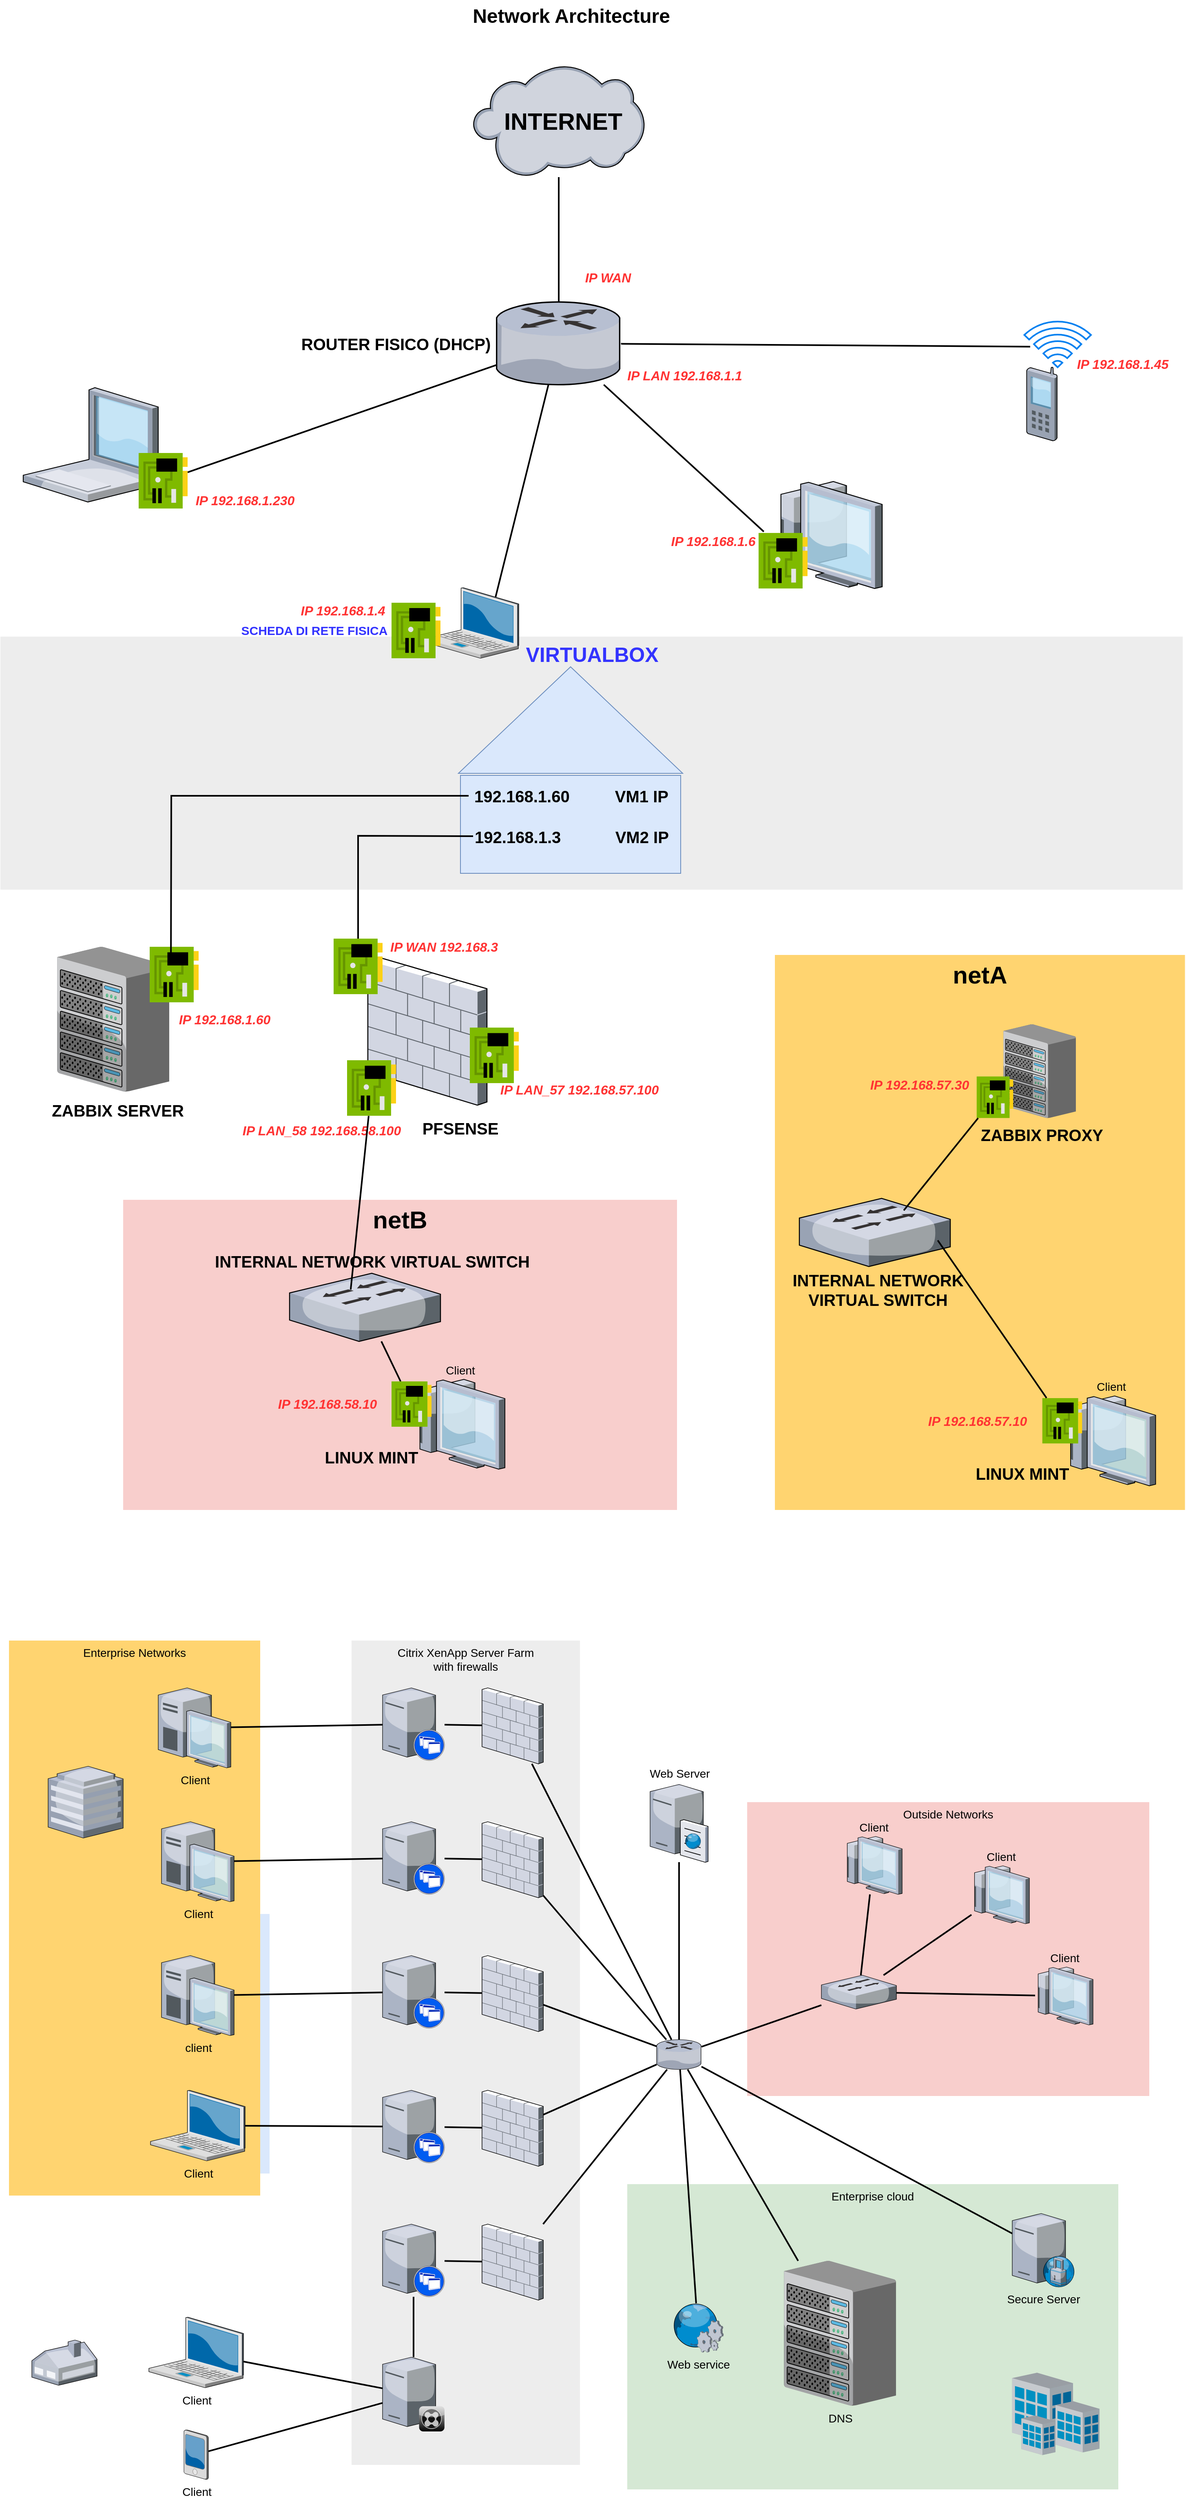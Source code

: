<mxfile version="13.6.2" type="github">
  <diagram name="Page-1" id="e3a06f82-3646-2815-327d-82caf3d4e204">
    <mxGraphModel dx="1702" dy="827" grid="1" gridSize="10" guides="1" tooltips="1" connect="1" arrows="1" fold="1" page="1" pageScale="1.5" pageWidth="1169" pageHeight="826" background="none" math="0" shadow="0">
      <root>
        <mxCell id="0" style=";html=1;" />
        <mxCell id="1" style=";html=1;" parent="0" />
        <mxCell id="6a7d8f32e03d9370-61" value="Outside Networks" style="whiteSpace=wrap;html=1;fillColor=#f8cecc;fontSize=14;strokeColor=none;verticalAlign=top;" parent="1" vertex="1">
          <mxGeometry x="1146" y="2238" width="493" height="360" as="geometry" />
        </mxCell>
        <mxCell id="6a7d8f32e03d9370-60" value="Enterprise cloud" style="whiteSpace=wrap;html=1;fillColor=#d5e8d4;fontSize=14;strokeColor=none;verticalAlign=top;" parent="1" vertex="1">
          <mxGeometry x="999" y="2706" width="602" height="374" as="geometry" />
        </mxCell>
        <mxCell id="6a7d8f32e03d9370-59" value="Citrix XenApp Server Farm&lt;div&gt;with firewalls&lt;/div&gt;" style="whiteSpace=wrap;html=1;fillColor=#EDEDED;fontSize=14;strokeColor=none;verticalAlign=top;labelBackgroundColor=none;" parent="1" vertex="1">
          <mxGeometry x="661" y="2040" width="280" height="1010" as="geometry" />
        </mxCell>
        <mxCell id="6a7d8f32e03d9370-58" value="Residential Private Networks" style="whiteSpace=wrap;html=1;fillColor=#dae8fc;fontSize=14;strokeColor=none;verticalAlign=top;" parent="1" vertex="1">
          <mxGeometry x="250.5" y="2375" width="310" height="318" as="geometry" />
        </mxCell>
        <mxCell id="6a7d8f32e03d9370-57" value="Enterprise Networks" style="whiteSpace=wrap;html=1;fillColor=#FFD470;gradientColor=none;fontSize=14;strokeColor=none;verticalAlign=top;" parent="1" vertex="1">
          <mxGeometry x="241" y="2040" width="308" height="680" as="geometry" />
        </mxCell>
        <mxCell id="6a7d8f32e03d9370-36" style="edgeStyle=none;rounded=0;html=1;startSize=10;endSize=10;jettySize=auto;orthogonalLoop=1;fontSize=14;endArrow=none;endFill=0;strokeWidth=2;" parent="1" source="6a7d8f32e03d9370-1" target="6a7d8f32e03d9370-14" edge="1">
          <mxGeometry relative="1" as="geometry" />
        </mxCell>
        <mxCell id="6a7d8f32e03d9370-1" value="Client" style="verticalLabelPosition=bottom;aspect=fixed;html=1;verticalAlign=top;strokeColor=none;shape=mxgraph.citrix.laptop_2;fillColor=#66B2FF;gradientColor=#0066CC;fontSize=14;" parent="1" vertex="1">
          <mxGeometry x="412.5" y="2869" width="116" height="86.5" as="geometry" />
        </mxCell>
        <mxCell id="6a7d8f32e03d9370-35" style="edgeStyle=none;rounded=0;html=1;startSize=10;endSize=10;jettySize=auto;orthogonalLoop=1;fontSize=14;endArrow=none;endFill=0;strokeWidth=2;" parent="1" source="6a7d8f32e03d9370-2" target="6a7d8f32e03d9370-9" edge="1">
          <mxGeometry relative="1" as="geometry" />
        </mxCell>
        <mxCell id="6a7d8f32e03d9370-2" value="Client" style="verticalLabelPosition=bottom;aspect=fixed;html=1;verticalAlign=top;strokeColor=none;shape=mxgraph.citrix.laptop_2;fillColor=#66B2FF;gradientColor=#0066CC;fontSize=14;" parent="1" vertex="1">
          <mxGeometry x="414.5" y="2591" width="116" height="86.5" as="geometry" />
        </mxCell>
        <mxCell id="6a7d8f32e03d9370-34" style="edgeStyle=none;rounded=0;html=1;startSize=10;endSize=10;jettySize=auto;orthogonalLoop=1;fontSize=14;endArrow=none;endFill=0;strokeWidth=2;" parent="1" source="6a7d8f32e03d9370-3" target="6a7d8f32e03d9370-10" edge="1">
          <mxGeometry relative="1" as="geometry" />
        </mxCell>
        <mxCell id="6a7d8f32e03d9370-3" value="client" style="verticalLabelPosition=bottom;aspect=fixed;html=1;verticalAlign=top;strokeColor=none;shape=mxgraph.citrix.desktop;fillColor=#66B2FF;gradientColor=#0066CC;fontSize=14;" parent="1" vertex="1">
          <mxGeometry x="428.0" y="2426" width="89" height="98" as="geometry" />
        </mxCell>
        <mxCell id="6a7d8f32e03d9370-33" style="edgeStyle=none;rounded=0;html=1;startSize=10;endSize=10;jettySize=auto;orthogonalLoop=1;fontSize=14;endArrow=none;endFill=0;strokeWidth=2;" parent="1" source="6a7d8f32e03d9370-4" target="6a7d8f32e03d9370-11" edge="1">
          <mxGeometry relative="1" as="geometry" />
        </mxCell>
        <mxCell id="6a7d8f32e03d9370-4" value="Client" style="verticalLabelPosition=bottom;aspect=fixed;html=1;verticalAlign=top;strokeColor=none;shape=mxgraph.citrix.desktop;fillColor=#66B2FF;gradientColor=#0066CC;fontSize=14;" parent="1" vertex="1">
          <mxGeometry x="428.0" y="2262" width="89" height="98" as="geometry" />
        </mxCell>
        <mxCell id="6a7d8f32e03d9370-32" style="edgeStyle=none;rounded=0;html=1;startSize=10;endSize=10;jettySize=auto;orthogonalLoop=1;fontSize=14;endArrow=none;endFill=0;strokeWidth=2;" parent="1" source="6a7d8f32e03d9370-5" target="6a7d8f32e03d9370-12" edge="1">
          <mxGeometry relative="1" as="geometry" />
        </mxCell>
        <mxCell id="6a7d8f32e03d9370-5" value="Client" style="verticalLabelPosition=bottom;aspect=fixed;html=1;verticalAlign=top;strokeColor=none;shape=mxgraph.citrix.desktop;fillColor=#66B2FF;gradientColor=#0066CC;fontSize=14;" parent="1" vertex="1">
          <mxGeometry x="424.0" y="2098" width="89" height="98" as="geometry" />
        </mxCell>
        <mxCell id="6a7d8f32e03d9370-37" style="edgeStyle=none;rounded=0;html=1;startSize=10;endSize=10;jettySize=auto;orthogonalLoop=1;fontSize=14;endArrow=none;endFill=0;strokeWidth=2;" parent="1" source="6a7d8f32e03d9370-6" target="6a7d8f32e03d9370-14" edge="1">
          <mxGeometry relative="1" as="geometry" />
        </mxCell>
        <mxCell id="6a7d8f32e03d9370-6" value="Client" style="verticalLabelPosition=bottom;aspect=fixed;html=1;verticalAlign=top;strokeColor=none;shape=mxgraph.citrix.pda;fillColor=#66B2FF;gradientColor=#0066CC;fontSize=14;" parent="1" vertex="1">
          <mxGeometry x="455.5" y="3007" width="30" height="61" as="geometry" />
        </mxCell>
        <mxCell id="6a7d8f32e03d9370-39" style="edgeStyle=none;rounded=0;html=1;startSize=10;endSize=10;jettySize=auto;orthogonalLoop=1;fontSize=14;endArrow=none;endFill=0;strokeWidth=2;" parent="1" source="6a7d8f32e03d9370-8" target="6a7d8f32e03d9370-21" edge="1">
          <mxGeometry relative="1" as="geometry">
            <mxPoint x="799" y="2788" as="targetPoint" />
          </mxGeometry>
        </mxCell>
        <mxCell id="6a7d8f32e03d9370-8" value="" style="verticalLabelPosition=bottom;aspect=fixed;html=1;verticalAlign=top;strokeColor=none;shape=mxgraph.citrix.xenapp_server;fillColor=#66B2FF;gradientColor=#0066CC;fontSize=14;" parent="1" vertex="1">
          <mxGeometry x="699.0" y="2755" width="76" height="89" as="geometry" />
        </mxCell>
        <mxCell id="6a7d8f32e03d9370-40" style="edgeStyle=none;rounded=0;html=1;startSize=10;endSize=10;jettySize=auto;orthogonalLoop=1;fontSize=14;endArrow=none;endFill=0;strokeWidth=2;" parent="1" source="6a7d8f32e03d9370-9" target="6a7d8f32e03d9370-20" edge="1">
          <mxGeometry relative="1" as="geometry" />
        </mxCell>
        <mxCell id="6a7d8f32e03d9370-9" value="" style="verticalLabelPosition=bottom;aspect=fixed;html=1;verticalAlign=top;strokeColor=none;shape=mxgraph.citrix.xenapp_server;fillColor=#66B2FF;gradientColor=#0066CC;fontSize=14;" parent="1" vertex="1">
          <mxGeometry x="699.0" y="2591" width="76" height="89" as="geometry" />
        </mxCell>
        <mxCell id="6a7d8f32e03d9370-41" style="edgeStyle=none;rounded=0;html=1;startSize=10;endSize=10;jettySize=auto;orthogonalLoop=1;fontSize=14;endArrow=none;endFill=0;strokeWidth=2;" parent="1" source="6a7d8f32e03d9370-10" target="6a7d8f32e03d9370-19" edge="1">
          <mxGeometry relative="1" as="geometry" />
        </mxCell>
        <mxCell id="6a7d8f32e03d9370-10" value="" style="verticalLabelPosition=bottom;aspect=fixed;html=1;verticalAlign=top;strokeColor=none;shape=mxgraph.citrix.xenapp_server;fillColor=#66B2FF;gradientColor=#0066CC;fontSize=14;" parent="1" vertex="1">
          <mxGeometry x="699.0" y="2426" width="76" height="89" as="geometry" />
        </mxCell>
        <mxCell id="6a7d8f32e03d9370-42" style="edgeStyle=none;rounded=0;html=1;startSize=10;endSize=10;jettySize=auto;orthogonalLoop=1;fontSize=14;endArrow=none;endFill=0;strokeWidth=2;" parent="1" source="6a7d8f32e03d9370-11" target="6a7d8f32e03d9370-18" edge="1">
          <mxGeometry relative="1" as="geometry" />
        </mxCell>
        <mxCell id="6a7d8f32e03d9370-11" value="" style="verticalLabelPosition=bottom;aspect=fixed;html=1;verticalAlign=top;strokeColor=none;shape=mxgraph.citrix.xenapp_server;fillColor=#66B2FF;gradientColor=#0066CC;fontSize=14;" parent="1" vertex="1">
          <mxGeometry x="699.0" y="2262" width="76" height="89" as="geometry" />
        </mxCell>
        <mxCell id="6a7d8f32e03d9370-43" style="edgeStyle=none;rounded=0;html=1;startSize=10;endSize=10;jettySize=auto;orthogonalLoop=1;fontSize=14;endArrow=none;endFill=0;strokeWidth=2;" parent="1" source="6a7d8f32e03d9370-12" target="6a7d8f32e03d9370-17" edge="1">
          <mxGeometry relative="1" as="geometry" />
        </mxCell>
        <mxCell id="6a7d8f32e03d9370-12" value="" style="verticalLabelPosition=bottom;aspect=fixed;html=1;verticalAlign=top;strokeColor=none;shape=mxgraph.citrix.xenapp_server;fillColor=#66B2FF;gradientColor=#0066CC;fontSize=14;" parent="1" vertex="1">
          <mxGeometry x="699.0" y="2098" width="76" height="89" as="geometry" />
        </mxCell>
        <mxCell id="6a7d8f32e03d9370-50" style="edgeStyle=none;rounded=0;html=1;startSize=10;endSize=10;jettySize=auto;orthogonalLoop=1;fontSize=14;endArrow=none;endFill=0;strokeWidth=2;" parent="1" source="6a7d8f32e03d9370-13" target="6a7d8f32e03d9370-16" edge="1">
          <mxGeometry relative="1" as="geometry" />
        </mxCell>
        <mxCell id="6a7d8f32e03d9370-51" style="edgeStyle=none;rounded=0;html=1;startSize=10;endSize=10;jettySize=auto;orthogonalLoop=1;fontSize=14;endArrow=none;endFill=0;strokeWidth=2;" parent="1" source="6a7d8f32e03d9370-13" target="6a7d8f32e03d9370-15" edge="1">
          <mxGeometry relative="1" as="geometry" />
        </mxCell>
        <mxCell id="6a7d8f32e03d9370-52" style="edgeStyle=none;rounded=0;html=1;startSize=10;endSize=10;jettySize=auto;orthogonalLoop=1;fontSize=14;endArrow=none;endFill=0;strokeWidth=2;" parent="1" source="6a7d8f32e03d9370-13" target="6a7d8f32e03d9370-26" edge="1">
          <mxGeometry relative="1" as="geometry" />
        </mxCell>
        <mxCell id="6a7d8f32e03d9370-56" style="edgeStyle=none;rounded=0;html=1;startSize=10;endSize=10;jettySize=auto;orthogonalLoop=1;fontSize=14;endArrow=none;endFill=0;strokeWidth=2;" parent="1" source="6a7d8f32e03d9370-13" target="6a7d8f32e03d9370-25" edge="1">
          <mxGeometry relative="1" as="geometry" />
        </mxCell>
        <mxCell id="6a7d8f32e03d9370-13" value="" style="verticalLabelPosition=bottom;aspect=fixed;html=1;verticalAlign=top;strokeColor=none;shape=mxgraph.citrix.router;fillColor=#66B2FF;gradientColor=#0066CC;fontSize=14;" parent="1" vertex="1">
          <mxGeometry x="1035" y="2529" width="55" height="36.5" as="geometry" />
        </mxCell>
        <mxCell id="6a7d8f32e03d9370-38" style="edgeStyle=none;rounded=0;html=1;startSize=10;endSize=10;jettySize=auto;orthogonalLoop=1;fontSize=14;endArrow=none;endFill=0;strokeWidth=2;" parent="1" source="6a7d8f32e03d9370-14" target="6a7d8f32e03d9370-8" edge="1">
          <mxGeometry relative="1" as="geometry" />
        </mxCell>
        <mxCell id="6a7d8f32e03d9370-14" value="" style="verticalLabelPosition=bottom;aspect=fixed;html=1;verticalAlign=top;strokeColor=none;shape=mxgraph.citrix.xenclient_synchronizer;fillColor=#CCCCCC;gradientColor=#000000;gradientDirection=south;fontSize=14;" parent="1" vertex="1">
          <mxGeometry x="699.0" y="2918" width="76" height="91" as="geometry" />
        </mxCell>
        <mxCell id="6a7d8f32e03d9370-15" value="Web Server" style="verticalLabelPosition=top;aspect=fixed;html=1;verticalAlign=bottom;strokeColor=none;shape=mxgraph.citrix.cache_server;fillColor=#66B2FF;gradientColor=#0066CC;fontSize=14;labelPosition=center;align=center;" parent="1" vertex="1">
          <mxGeometry x="1027" y="2214" width="71" height="97.5" as="geometry" />
        </mxCell>
        <mxCell id="6a7d8f32e03d9370-16" value="DNS" style="verticalLabelPosition=bottom;aspect=fixed;html=1;verticalAlign=top;strokeColor=none;shape=mxgraph.citrix.chassis;fillColor=#66B2FF;gradientColor=#0066CC;fontSize=14;" parent="1" vertex="1">
          <mxGeometry x="1191" y="2800" width="137.5" height="177.5" as="geometry" />
        </mxCell>
        <mxCell id="6a7d8f32e03d9370-44" style="edgeStyle=none;rounded=0;html=1;startSize=10;endSize=10;jettySize=auto;orthogonalLoop=1;fontSize=14;endArrow=none;endFill=0;strokeWidth=2;" parent="1" source="6a7d8f32e03d9370-17" target="6a7d8f32e03d9370-13" edge="1">
          <mxGeometry relative="1" as="geometry" />
        </mxCell>
        <mxCell id="6a7d8f32e03d9370-17" value="" style="verticalLabelPosition=bottom;aspect=fixed;html=1;verticalAlign=top;strokeColor=none;shape=mxgraph.citrix.firewall;fillColor=#66B2FF;gradientColor=#0066CC;fontSize=14;" parent="1" vertex="1">
          <mxGeometry x="821" y="2098" width="75" height="93" as="geometry" />
        </mxCell>
        <mxCell id="6a7d8f32e03d9370-45" style="edgeStyle=none;rounded=0;html=1;startSize=10;endSize=10;jettySize=auto;orthogonalLoop=1;fontSize=14;endArrow=none;endFill=0;strokeWidth=2;" parent="1" source="6a7d8f32e03d9370-18" target="6a7d8f32e03d9370-13" edge="1">
          <mxGeometry relative="1" as="geometry" />
        </mxCell>
        <mxCell id="6a7d8f32e03d9370-18" value="" style="verticalLabelPosition=bottom;aspect=fixed;html=1;verticalAlign=top;strokeColor=none;shape=mxgraph.citrix.firewall;fillColor=#66B2FF;gradientColor=#0066CC;fontSize=14;" parent="1" vertex="1">
          <mxGeometry x="821" y="2262" width="75" height="93" as="geometry" />
        </mxCell>
        <mxCell id="6a7d8f32e03d9370-46" style="edgeStyle=none;rounded=0;html=1;startSize=10;endSize=10;jettySize=auto;orthogonalLoop=1;fontSize=14;endArrow=none;endFill=0;strokeWidth=2;" parent="1" source="6a7d8f32e03d9370-19" target="6a7d8f32e03d9370-13" edge="1">
          <mxGeometry relative="1" as="geometry" />
        </mxCell>
        <mxCell id="6a7d8f32e03d9370-19" value="" style="verticalLabelPosition=bottom;aspect=fixed;html=1;verticalAlign=top;strokeColor=none;shape=mxgraph.citrix.firewall;fillColor=#66B2FF;gradientColor=#0066CC;fontSize=14;" parent="1" vertex="1">
          <mxGeometry x="821" y="2426" width="75" height="93" as="geometry" />
        </mxCell>
        <mxCell id="6a7d8f32e03d9370-47" style="edgeStyle=none;rounded=0;html=1;startSize=10;endSize=10;jettySize=auto;orthogonalLoop=1;fontSize=14;endArrow=none;endFill=0;strokeWidth=2;" parent="1" source="6a7d8f32e03d9370-20" target="6a7d8f32e03d9370-13" edge="1">
          <mxGeometry relative="1" as="geometry" />
        </mxCell>
        <mxCell id="6a7d8f32e03d9370-20" value="" style="verticalLabelPosition=bottom;aspect=fixed;html=1;verticalAlign=top;strokeColor=none;shape=mxgraph.citrix.firewall;fillColor=#66B2FF;gradientColor=#0066CC;fontSize=14;" parent="1" vertex="1">
          <mxGeometry x="821" y="2591" width="75" height="93" as="geometry" />
        </mxCell>
        <mxCell id="6a7d8f32e03d9370-48" style="edgeStyle=none;rounded=0;html=1;startSize=10;endSize=10;jettySize=auto;orthogonalLoop=1;fontSize=14;endArrow=none;endFill=0;strokeWidth=2;" parent="1" source="6a7d8f32e03d9370-21" target="6a7d8f32e03d9370-13" edge="1">
          <mxGeometry relative="1" as="geometry" />
        </mxCell>
        <mxCell id="6a7d8f32e03d9370-21" value="" style="verticalLabelPosition=bottom;aspect=fixed;html=1;verticalAlign=top;strokeColor=none;shape=mxgraph.citrix.firewall;fillColor=#66B2FF;gradientColor=#0066CC;fontSize=14;" parent="1" vertex="1">
          <mxGeometry x="821" y="2755" width="75" height="93" as="geometry" />
        </mxCell>
        <mxCell id="6a7d8f32e03d9370-23" value="" style="verticalLabelPosition=bottom;aspect=fixed;html=1;verticalAlign=top;strokeColor=none;shape=mxgraph.citrix.home_office;fillColor=#66B2FF;gradientColor=#0066CC;fontSize=14;" parent="1" vertex="1">
          <mxGeometry x="269" y="2897" width="80" height="55.5" as="geometry" />
        </mxCell>
        <mxCell id="6a7d8f32e03d9370-24" value="" style="verticalLabelPosition=bottom;aspect=fixed;html=1;verticalAlign=top;strokeColor=none;shape=mxgraph.citrix.hq_enterprise;fillColor=#66B2FF;gradientColor=#0066CC;fontSize=14;" parent="1" vertex="1">
          <mxGeometry x="289" y="2194" width="92" height="88" as="geometry" />
        </mxCell>
        <mxCell id="6a7d8f32e03d9370-25" value="Secure Server" style="verticalLabelPosition=bottom;aspect=fixed;html=1;verticalAlign=top;strokeColor=none;shape=mxgraph.citrix.proxy_server;fillColor=#66B2FF;gradientColor=#0066CC;fontSize=14;" parent="1" vertex="1">
          <mxGeometry x="1471" y="2742" width="76.5" height="90" as="geometry" />
        </mxCell>
        <mxCell id="6a7d8f32e03d9370-53" style="edgeStyle=none;rounded=0;html=1;startSize=10;endSize=10;jettySize=auto;orthogonalLoop=1;fontSize=14;endArrow=none;endFill=0;strokeWidth=2;" parent="1" source="6a7d8f32e03d9370-26" target="6a7d8f32e03d9370-29" edge="1">
          <mxGeometry relative="1" as="geometry" />
        </mxCell>
        <mxCell id="6a7d8f32e03d9370-54" style="edgeStyle=none;rounded=0;html=1;startSize=10;endSize=10;jettySize=auto;orthogonalLoop=1;fontSize=14;endArrow=none;endFill=0;strokeWidth=2;" parent="1" source="6a7d8f32e03d9370-26" target="6a7d8f32e03d9370-28" edge="1">
          <mxGeometry relative="1" as="geometry" />
        </mxCell>
        <mxCell id="6a7d8f32e03d9370-55" style="edgeStyle=none;rounded=0;html=1;startSize=10;endSize=10;jettySize=auto;orthogonalLoop=1;fontSize=14;endArrow=none;endFill=0;strokeWidth=2;" parent="1" source="6a7d8f32e03d9370-26" target="6a7d8f32e03d9370-27" edge="1">
          <mxGeometry relative="1" as="geometry" />
        </mxCell>
        <mxCell id="6a7d8f32e03d9370-26" value="" style="verticalLabelPosition=bottom;aspect=fixed;html=1;verticalAlign=top;strokeColor=none;shape=mxgraph.citrix.switch;fillColor=#66B2FF;gradientColor=#0066CC;fontSize=14;" parent="1" vertex="1">
          <mxGeometry x="1237" y="2450" width="92" height="41.5" as="geometry" />
        </mxCell>
        <mxCell id="6a7d8f32e03d9370-27" value="Client" style="verticalLabelPosition=top;aspect=fixed;html=1;verticalAlign=bottom;strokeColor=none;shape=mxgraph.citrix.thin_client;fillColor=#66B2FF;gradientColor=#0066CC;fontSize=14;labelPosition=center;align=center;" parent="1" vertex="1">
          <mxGeometry x="1499" y="2440" width="71" height="71" as="geometry" />
        </mxCell>
        <mxCell id="6a7d8f32e03d9370-28" value="Client" style="verticalLabelPosition=top;aspect=fixed;html=1;verticalAlign=bottom;strokeColor=none;shape=mxgraph.citrix.thin_client;fillColor=#66B2FF;gradientColor=#0066CC;fontSize=14;labelPosition=center;align=center;" parent="1" vertex="1">
          <mxGeometry x="1421" y="2316" width="71" height="71" as="geometry" />
        </mxCell>
        <mxCell id="6a7d8f32e03d9370-29" value="Client" style="verticalLabelPosition=top;aspect=fixed;html=1;verticalAlign=bottom;strokeColor=none;shape=mxgraph.citrix.thin_client;fillColor=#66B2FF;gradientColor=#0066CC;fontSize=14;labelPosition=center;align=center;" parent="1" vertex="1">
          <mxGeometry x="1265" y="2280" width="71" height="71" as="geometry" />
        </mxCell>
        <mxCell id="6a7d8f32e03d9370-49" style="edgeStyle=none;rounded=0;html=1;startSize=10;endSize=10;jettySize=auto;orthogonalLoop=1;fontSize=14;endArrow=none;endFill=0;strokeWidth=2;" parent="1" source="6a7d8f32e03d9370-30" target="6a7d8f32e03d9370-13" edge="1">
          <mxGeometry relative="1" as="geometry" />
        </mxCell>
        <mxCell id="6a7d8f32e03d9370-30" value="Web service" style="verticalLabelPosition=bottom;aspect=fixed;html=1;verticalAlign=top;strokeColor=none;shape=mxgraph.citrix.web_service;fillColor=#66B2FF;gradientColor=#0066CC;fontSize=14;" parent="1" vertex="1">
          <mxGeometry x="1054" y="2852" width="63" height="60" as="geometry" />
        </mxCell>
        <mxCell id="6a7d8f32e03d9370-31" value="" style="verticalLabelPosition=bottom;aspect=fixed;html=1;verticalAlign=top;strokeColor=none;shape=mxgraph.citrix.site;fillColor=#66B2FF;gradientColor=#0066CC;fontSize=14;" parent="1" vertex="1">
          <mxGeometry x="1471" y="2937" width="107" height="101" as="geometry" />
        </mxCell>
        <mxCell id="6a7d8f32e03d9370-62" value="Network Architecture" style="text;strokeColor=none;fillColor=none;html=1;fontSize=24;fontStyle=1;verticalAlign=middle;align=center;" parent="1" vertex="1">
          <mxGeometry x="499" y="30" width="861" height="40" as="geometry" />
        </mxCell>
        <mxCell id="Nfk5zxaUeVj95vEAJOdN-1" value="" style="verticalLabelPosition=bottom;aspect=fixed;html=1;verticalAlign=top;strokeColor=none;align=center;outlineConnect=0;shape=mxgraph.citrix.cloud;" vertex="1" parent="1">
          <mxGeometry x="810" y="110" width="210" height="137.05" as="geometry" />
        </mxCell>
        <mxCell id="Nfk5zxaUeVj95vEAJOdN-2" value="&lt;div style=&quot;font-size: 29px;&quot;&gt;INTERNET&lt;/div&gt;" style="text;html=1;align=center;verticalAlign=middle;resizable=0;points=[];autosize=1;fontStyle=1;fontSize=29;" vertex="1" parent="1">
          <mxGeometry x="840" y="158.52" width="160" height="40" as="geometry" />
        </mxCell>
        <mxCell id="Nfk5zxaUeVj95vEAJOdN-3" style="edgeStyle=none;rounded=0;html=1;startSize=10;endSize=10;jettySize=auto;orthogonalLoop=1;fontSize=14;endArrow=none;endFill=0;strokeWidth=2;" edge="1" parent="1" source="Nfk5zxaUeVj95vEAJOdN-4" target="Nfk5zxaUeVj95vEAJOdN-1">
          <mxGeometry relative="1" as="geometry">
            <mxPoint x="916" y="400" as="sourcePoint" />
            <mxPoint x="936" y="389.997" as="targetPoint" />
          </mxGeometry>
        </mxCell>
        <mxCell id="Nfk5zxaUeVj95vEAJOdN-4" value="" style="verticalLabelPosition=bottom;aspect=fixed;html=1;verticalAlign=top;strokeColor=none;align=center;outlineConnect=0;shape=mxgraph.citrix.router;fontSize=29;" vertex="1" parent="1">
          <mxGeometry x="838.68" y="400" width="152.64" height="101.3" as="geometry" />
        </mxCell>
        <mxCell id="Nfk5zxaUeVj95vEAJOdN-5" value="&lt;font style=&quot;font-size: 20px&quot;&gt;ROUTER FISICO (DHCP)&lt;/font&gt;" style="text;html=1;align=center;verticalAlign=middle;resizable=0;points=[];autosize=1;fontSize=15;fontStyle=1" vertex="1" parent="1">
          <mxGeometry x="590" y="435.65" width="250" height="30" as="geometry" />
        </mxCell>
        <mxCell id="Nfk5zxaUeVj95vEAJOdN-6" value="&lt;i&gt;&lt;b&gt;&lt;font color=&quot;#FF3333&quot;&gt;&lt;font style=&quot;font-size: 16px&quot;&gt;IP WAN&lt;/font&gt;&lt;/font&gt;&lt;/b&gt;&lt;/i&gt;" style="text;html=1;align=center;verticalAlign=middle;resizable=0;points=[];autosize=1;fontSize=15;" vertex="1" parent="1">
          <mxGeometry x="940" y="360" width="70" height="20" as="geometry" />
        </mxCell>
        <mxCell id="Nfk5zxaUeVj95vEAJOdN-7" value="&lt;b&gt;&lt;font color=&quot;#FF3333&quot;&gt;&lt;i&gt;&lt;font style=&quot;font-size: 16px&quot;&gt;IP LAN 192.168.1.1&lt;br&gt;&lt;/font&gt;&lt;/i&gt;&lt;/font&gt;&lt;/b&gt;" style="text;html=1;align=center;verticalAlign=middle;resizable=0;points=[];autosize=1;fontSize=15;" vertex="1" parent="1">
          <mxGeometry x="988.5" y="480" width="160" height="20" as="geometry" />
        </mxCell>
        <mxCell id="Nfk5zxaUeVj95vEAJOdN-9" value="" style="verticalLabelPosition=bottom;aspect=fixed;html=1;verticalAlign=top;strokeColor=none;align=center;outlineConnect=0;shape=mxgraph.citrix.laptop_1;fontSize=15;" vertex="1" parent="1">
          <mxGeometry x="258.5" y="505" width="165.45" height="140" as="geometry" />
        </mxCell>
        <mxCell id="Nfk5zxaUeVj95vEAJOdN-11" value="" style="verticalLabelPosition=bottom;aspect=fixed;html=1;verticalAlign=top;strokeColor=none;align=center;outlineConnect=0;shape=mxgraph.citrix.thin_client;fontSize=15;" vertex="1" parent="1">
          <mxGeometry x="1180.5" y="620" width="131" height="131" as="geometry" />
        </mxCell>
        <mxCell id="Nfk5zxaUeVj95vEAJOdN-12" style="edgeStyle=none;rounded=0;html=1;startSize=10;endSize=10;jettySize=auto;orthogonalLoop=1;fontSize=14;endArrow=none;endFill=0;strokeWidth=2;" edge="1" parent="1" source="Nfk5zxaUeVj95vEAJOdN-45" target="Nfk5zxaUeVj95vEAJOdN-4">
          <mxGeometry relative="1" as="geometry">
            <mxPoint x="650.5" y="606.48" as="sourcePoint" />
            <mxPoint x="650.5" y="453.53" as="targetPoint" />
          </mxGeometry>
        </mxCell>
        <mxCell id="Nfk5zxaUeVj95vEAJOdN-13" style="edgeStyle=none;rounded=0;html=1;startSize=10;endSize=10;jettySize=auto;orthogonalLoop=1;fontSize=14;endArrow=none;endFill=0;strokeWidth=2;" edge="1" parent="1" target="Nfk5zxaUeVj95vEAJOdN-4">
          <mxGeometry relative="1" as="geometry">
            <mxPoint x="835.413" y="770" as="sourcePoint" />
            <mxPoint x="848.68" y="477.19" as="targetPoint" />
          </mxGeometry>
        </mxCell>
        <mxCell id="Nfk5zxaUeVj95vEAJOdN-14" style="edgeStyle=none;rounded=0;html=1;startSize=10;endSize=10;jettySize=auto;orthogonalLoop=1;fontSize=14;endArrow=none;endFill=0;strokeWidth=2;exitX=1.024;exitY=-0.074;exitDx=0;exitDy=0;exitPerimeter=0;" edge="1" parent="1" source="Nfk5zxaUeVj95vEAJOdN-19" target="Nfk5zxaUeVj95vEAJOdN-4">
          <mxGeometry relative="1" as="geometry">
            <mxPoint x="951.809" y="645" as="sourcePoint" />
            <mxPoint x="1016.505" y="525.3" as="targetPoint" />
          </mxGeometry>
        </mxCell>
        <mxCell id="Nfk5zxaUeVj95vEAJOdN-16" style="edgeStyle=none;rounded=0;html=1;startSize=10;endSize=10;jettySize=auto;orthogonalLoop=1;fontSize=14;endArrow=none;endFill=0;strokeWidth=2;exitX=0.088;exitY=0.548;exitDx=0;exitDy=0;exitPerimeter=0;" edge="1" parent="1" source="Nfk5zxaUeVj95vEAJOdN-48" target="Nfk5zxaUeVj95vEAJOdN-4">
          <mxGeometry relative="1" as="geometry">
            <mxPoint x="1486.405" y="501.032" as="sourcePoint" />
            <mxPoint x="1117.387" y="430.0" as="targetPoint" />
          </mxGeometry>
        </mxCell>
        <mxCell id="Nfk5zxaUeVj95vEAJOdN-17" value="&lt;b&gt;&lt;font color=&quot;#FF3333&quot;&gt;&lt;i&gt;&lt;font style=&quot;font-size: 16px&quot;&gt;IP 192.168.1.4&lt;br&gt;&lt;/font&gt;&lt;/i&gt;&lt;/font&gt;&lt;/b&gt;" style="text;html=1;align=center;verticalAlign=middle;resizable=0;points=[];autosize=1;fontSize=15;" vertex="1" parent="1">
          <mxGeometry x="590" y="768.32" width="120" height="20" as="geometry" />
        </mxCell>
        <mxCell id="Nfk5zxaUeVj95vEAJOdN-18" value="&lt;b&gt;&lt;font color=&quot;#FF3333&quot;&gt;&lt;i&gt;&lt;font style=&quot;font-size: 16px&quot;&gt;IP 192.168.1.230&lt;br&gt;&lt;/font&gt;&lt;/i&gt;&lt;/font&gt;&lt;/b&gt;" style="text;html=1;align=center;verticalAlign=middle;resizable=0;points=[];autosize=1;fontSize=15;" vertex="1" parent="1">
          <mxGeometry x="460" y="633.18" width="140" height="20" as="geometry" />
        </mxCell>
        <mxCell id="Nfk5zxaUeVj95vEAJOdN-19" value="&lt;b&gt;&lt;font color=&quot;#FF3333&quot;&gt;&lt;i&gt;&lt;font style=&quot;font-size: 16px&quot;&gt;IP 192.168.1.6&lt;br&gt;&lt;/font&gt;&lt;/i&gt;&lt;/font&gt;&lt;/b&gt;" style="text;html=1;align=center;verticalAlign=middle;resizable=0;points=[];autosize=1;fontSize=15;" vertex="1" parent="1">
          <mxGeometry x="1043.5" y="682.82" width="120" height="20" as="geometry" />
        </mxCell>
        <mxCell id="Nfk5zxaUeVj95vEAJOdN-20" value="&lt;b&gt;&lt;font color=&quot;#FF3333&quot;&gt;&lt;i&gt;&lt;font style=&quot;font-size: 16px&quot;&gt;IP 192.168.1.45&lt;/font&gt;&lt;/i&gt;&lt;/font&gt;&lt;/b&gt;" style="text;html=1;align=center;verticalAlign=middle;resizable=0;points=[];autosize=1;fontSize=15;" vertex="1" parent="1">
          <mxGeometry x="1540.5" y="465.65" width="130" height="20" as="geometry" />
        </mxCell>
        <mxCell id="Nfk5zxaUeVj95vEAJOdN-22" value="&lt;font color=&quot;#3333FF&quot;&gt;&lt;b&gt;&lt;font style=&quot;font-size: 25px&quot;&gt;VIRTUALBOX&lt;/font&gt;&lt;/b&gt;&lt;/font&gt;" style="whiteSpace=wrap;html=1;fillColor=#EDEDED;fontSize=14;strokeColor=none;verticalAlign=top;labelBackgroundColor=none;" vertex="1" parent="1">
          <mxGeometry x="230.5" y="810" width="1449.5" height="310" as="geometry" />
        </mxCell>
        <mxCell id="Nfk5zxaUeVj95vEAJOdN-40" value="" style="verticalLabelPosition=bottom;aspect=fixed;html=1;verticalAlign=top;strokeColor=none;align=center;outlineConnect=0;shape=mxgraph.citrix.laptop_2;labelBackgroundColor=none;fontSize=15;" vertex="1" parent="1">
          <mxGeometry x="750" y="750" width="116" height="86.5" as="geometry" />
        </mxCell>
        <mxCell id="Nfk5zxaUeVj95vEAJOdN-42" value="" style="verticalLabelPosition=bottom;aspect=fixed;html=1;verticalAlign=top;strokeColor=none;align=center;outlineConnect=0;shape=mxgraph.citrix.cell_phone;labelBackgroundColor=none;fontSize=15;" vertex="1" parent="1">
          <mxGeometry x="1488.5" y="480" width="37.5" height="90" as="geometry" />
        </mxCell>
        <mxCell id="Nfk5zxaUeVj95vEAJOdN-44" value="" style="aspect=fixed;html=1;points=[];align=center;image;fontSize=12;image=img/lib/mscae/NetworkInterfaceCard.svg;labelBackgroundColor=none;" vertex="1" parent="1">
          <mxGeometry x="710" y="768.32" width="60" height="68.18" as="geometry" />
        </mxCell>
        <mxCell id="Nfk5zxaUeVj95vEAJOdN-45" value="" style="aspect=fixed;html=1;points=[];align=center;image;fontSize=12;image=img/lib/mscae/NetworkInterfaceCard.svg;labelBackgroundColor=none;" vertex="1" parent="1">
          <mxGeometry x="400" y="585" width="60" height="68.18" as="geometry" />
        </mxCell>
        <mxCell id="Nfk5zxaUeVj95vEAJOdN-47" value="" style="aspect=fixed;html=1;points=[];align=center;image;fontSize=12;image=img/lib/mscae/NetworkInterfaceCard.svg;labelBackgroundColor=none;" vertex="1" parent="1">
          <mxGeometry x="1160" y="682.82" width="60" height="68.18" as="geometry" />
        </mxCell>
        <mxCell id="Nfk5zxaUeVj95vEAJOdN-48" value="" style="html=1;verticalLabelPosition=bottom;align=center;labelBackgroundColor=#ffffff;verticalAlign=top;strokeWidth=2;strokeColor=#0080F0;shadow=0;dashed=0;shape=mxgraph.ios7.icons.wifi;pointerEvents=1;fontSize=15;" vertex="1" parent="1">
          <mxGeometry x="1485.8" y="424" width="81.7" height="56" as="geometry" />
        </mxCell>
        <mxCell id="Nfk5zxaUeVj95vEAJOdN-50" value="SCHEDA DI RETE FISICA" style="text;html=1;align=center;verticalAlign=middle;resizable=0;points=[];autosize=1;fontSize=15;fontStyle=1;fontColor=#3333FF;" vertex="1" parent="1">
          <mxGeometry x="520" y="792.41" width="190" height="20" as="geometry" />
        </mxCell>
        <mxCell id="Nfk5zxaUeVj95vEAJOdN-52" value="" style="rounded=0;whiteSpace=wrap;html=1;labelBackgroundColor=none;fontSize=15;labelBorderColor=#3333FF;fillColor=#dae8fc;strokeColor=#6c8ebf;" vertex="1" parent="1">
          <mxGeometry x="794.5" y="980" width="270" height="120" as="geometry" />
        </mxCell>
        <mxCell id="Nfk5zxaUeVj95vEAJOdN-53" value="&lt;font style=&quot;font-size: 20px&quot;&gt;&lt;b&gt;192.168.1.60&amp;nbsp;&amp;nbsp;&amp;nbsp;&amp;nbsp;&amp;nbsp;&amp;nbsp;&amp;nbsp;&amp;nbsp;&amp;nbsp; VM1 IP&lt;/b&gt;&lt;/font&gt;" style="text;html=1;align=center;verticalAlign=middle;resizable=0;points=[];autosize=1;fontSize=15;fontColor=#000000;" vertex="1" parent="1">
          <mxGeometry x="804.5" y="990" width="250" height="30" as="geometry" />
        </mxCell>
        <mxCell id="Nfk5zxaUeVj95vEAJOdN-54" value="&lt;div align=&quot;left&quot;&gt;&lt;font style=&quot;font-size: 20px&quot;&gt;&lt;b&gt;192.168.1.3&amp;nbsp;&amp;nbsp;&amp;nbsp;&amp;nbsp;&amp;nbsp;&amp;nbsp; &amp;nbsp;&amp;nbsp; &amp;nbsp; VM2 IP&lt;/b&gt;&lt;/font&gt;&lt;/div&gt;" style="text;html=1;align=left;verticalAlign=middle;resizable=0;points=[];autosize=1;fontSize=15;fontColor=#000000;" vertex="1" parent="1">
          <mxGeometry x="810" y="1040" width="250" height="30" as="geometry" />
        </mxCell>
        <mxCell id="Nfk5zxaUeVj95vEAJOdN-55" value="" style="triangle;whiteSpace=wrap;html=1;labelBackgroundColor=none;fontSize=15;rotation=-90;fillColor=#dae8fc;strokeColor=#6c8ebf;" vertex="1" parent="1">
          <mxGeometry x="864.25" y="774.75" width="130.5" height="275" as="geometry" />
        </mxCell>
        <mxCell id="Nfk5zxaUeVj95vEAJOdN-57" value="" style="verticalLabelPosition=bottom;aspect=fixed;html=1;verticalAlign=top;strokeColor=none;align=center;outlineConnect=0;shape=mxgraph.citrix.chassis;labelBackgroundColor=none;fontSize=15;fontColor=#000000;" vertex="1" parent="1">
          <mxGeometry x="300" y="1190" width="137.5" height="177.5" as="geometry" />
        </mxCell>
        <mxCell id="Nfk5zxaUeVj95vEAJOdN-58" value="" style="aspect=fixed;html=1;points=[];align=center;image;fontSize=12;image=img/lib/mscae/NetworkInterfaceCard.svg;labelBackgroundColor=none;" vertex="1" parent="1">
          <mxGeometry x="413.5" y="1190" width="60" height="68.18" as="geometry" />
        </mxCell>
        <mxCell id="Nfk5zxaUeVj95vEAJOdN-59" style="edgeStyle=none;rounded=0;html=1;startSize=10;endSize=10;jettySize=auto;orthogonalLoop=1;fontSize=14;endArrow=none;endFill=0;strokeWidth=2;" edge="1" parent="1" target="Nfk5zxaUeVj95vEAJOdN-53">
          <mxGeometry relative="1" as="geometry">
            <mxPoint x="439.533" y="1208.7" as="sourcePoint" />
            <mxPoint x="506.497" y="940" as="targetPoint" />
            <Array as="points">
              <mxPoint x="440" y="1005" />
            </Array>
          </mxGeometry>
        </mxCell>
        <mxCell id="Nfk5zxaUeVj95vEAJOdN-60" value="&lt;b&gt;&lt;font color=&quot;#FF3333&quot;&gt;&lt;i&gt;&lt;font style=&quot;font-size: 16px&quot;&gt;IP 192.168.1.60&lt;/font&gt;&lt;/i&gt;&lt;/font&gt;&lt;/b&gt;" style="text;html=1;align=center;verticalAlign=middle;resizable=0;points=[];autosize=1;fontSize=15;" vertex="1" parent="1">
          <mxGeometry x="440" y="1268.75" width="130" height="20" as="geometry" />
        </mxCell>
        <mxCell id="Nfk5zxaUeVj95vEAJOdN-61" value="&lt;font style=&quot;font-size: 20px&quot; face=&quot;Helvetica&quot;&gt;&lt;b&gt;ZABBIX SERVER&lt;/b&gt;&lt;/font&gt;" style="text;html=1;align=center;verticalAlign=middle;resizable=0;points=[];autosize=1;fontSize=15;fontColor=#000000;" vertex="1" parent="1">
          <mxGeometry x="283.5" y="1375" width="180" height="30" as="geometry" />
        </mxCell>
        <mxCell id="Nfk5zxaUeVj95vEAJOdN-62" value="" style="verticalLabelPosition=bottom;aspect=fixed;html=1;verticalAlign=top;strokeColor=none;shape=mxgraph.citrix.firewall;fillColor=#66B2FF;gradientColor=#0066CC;fontSize=14;" vertex="1" parent="1">
          <mxGeometry x="681" y="1203" width="145.97" height="181" as="geometry" />
        </mxCell>
        <mxCell id="Nfk5zxaUeVj95vEAJOdN-64" value="" style="aspect=fixed;html=1;points=[];align=center;image;fontSize=12;image=img/lib/mscae/NetworkInterfaceCard.svg;labelBackgroundColor=none;" vertex="1" parent="1">
          <mxGeometry x="639" y="1180" width="60" height="68.18" as="geometry" />
        </mxCell>
        <mxCell id="Nfk5zxaUeVj95vEAJOdN-65" value="" style="aspect=fixed;html=1;points=[];align=center;image;fontSize=12;image=img/lib/mscae/NetworkInterfaceCard.svg;labelBackgroundColor=none;" vertex="1" parent="1">
          <mxGeometry x="655.5" y="1329" width="60" height="68.18" as="geometry" />
        </mxCell>
        <mxCell id="Nfk5zxaUeVj95vEAJOdN-66" value="" style="aspect=fixed;html=1;points=[];align=center;image;fontSize=12;image=img/lib/mscae/NetworkInterfaceCard.svg;labelBackgroundColor=none;" vertex="1" parent="1">
          <mxGeometry x="806" y="1289" width="60" height="68.18" as="geometry" />
        </mxCell>
        <mxCell id="Nfk5zxaUeVj95vEAJOdN-67" value="&lt;font style=&quot;font-size: 20px&quot;&gt;&lt;b&gt;PFSENSE&lt;/b&gt;&lt;/font&gt;" style="text;html=1;align=center;verticalAlign=middle;resizable=0;points=[];autosize=1;fontSize=15;fontColor=#000000;" vertex="1" parent="1">
          <mxGeometry x="739" y="1397.18" width="110" height="30" as="geometry" />
        </mxCell>
        <mxCell id="Nfk5zxaUeVj95vEAJOdN-68" style="edgeStyle=none;rounded=0;html=1;startSize=10;endSize=10;jettySize=auto;orthogonalLoop=1;fontSize=14;endArrow=none;endFill=0;strokeWidth=2;" edge="1" parent="1" source="Nfk5zxaUeVj95vEAJOdN-64" target="Nfk5zxaUeVj95vEAJOdN-54">
          <mxGeometry relative="1" as="geometry">
            <mxPoint x="467.513" y="1258.18" as="sourcePoint" />
            <mxPoint x="790" y="1054" as="targetPoint" />
            <Array as="points">
              <mxPoint x="669" y="1054" />
            </Array>
          </mxGeometry>
        </mxCell>
        <mxCell id="Nfk5zxaUeVj95vEAJOdN-69" value="&lt;b&gt;&lt;font color=&quot;#FF3333&quot;&gt;&lt;i&gt;&lt;font style=&quot;font-size: 16px&quot;&gt;IP WAN 192.168.3&lt;/font&gt;&lt;/i&gt;&lt;/font&gt;&lt;/b&gt;" style="text;html=1;align=center;verticalAlign=middle;resizable=0;points=[];autosize=1;fontSize=15;" vertex="1" parent="1">
          <mxGeometry x="699" y="1180" width="150" height="20" as="geometry" />
        </mxCell>
        <mxCell id="Nfk5zxaUeVj95vEAJOdN-70" value="&lt;b&gt;&lt;font color=&quot;#FF3333&quot;&gt;&lt;i&gt;&lt;font style=&quot;font-size: 16px&quot;&gt;IP LAN_58 192.168.58.100&lt;/font&gt;&lt;/i&gt;&lt;/font&gt;&lt;/b&gt;" style="text;html=1;align=center;verticalAlign=middle;resizable=0;points=[];autosize=1;fontSize=15;" vertex="1" parent="1">
          <mxGeometry x="519" y="1405" width="210" height="20" as="geometry" />
        </mxCell>
        <mxCell id="Nfk5zxaUeVj95vEAJOdN-71" value="&lt;b&gt;&lt;font color=&quot;#FF3333&quot;&gt;&lt;i&gt;&lt;font style=&quot;font-size: 16px&quot;&gt;IP LAN_57 192.168.57.100&lt;/font&gt;&lt;/i&gt;&lt;/font&gt;&lt;/b&gt;" style="text;html=1;align=center;verticalAlign=middle;resizable=0;points=[];autosize=1;fontSize=15;" vertex="1" parent="1">
          <mxGeometry x="835" y="1355" width="210" height="20" as="geometry" />
        </mxCell>
        <mxCell id="Nfk5zxaUeVj95vEAJOdN-72" value="&lt;font style=&quot;font-size: 30px&quot;&gt;&lt;b&gt;netB&lt;/b&gt;&lt;/font&gt;" style="whiteSpace=wrap;html=1;fillColor=#f8cecc;fontSize=14;strokeColor=none;verticalAlign=top;" vertex="1" parent="1">
          <mxGeometry x="381" y="1500" width="679" height="380" as="geometry" />
        </mxCell>
        <mxCell id="Nfk5zxaUeVj95vEAJOdN-75" style="edgeStyle=none;rounded=0;html=1;startSize=10;endSize=10;jettySize=auto;orthogonalLoop=1;fontSize=14;endArrow=none;endFill=0;strokeWidth=2;" edge="1" parent="1" source="Nfk5zxaUeVj95vEAJOdN-76" target="Nfk5zxaUeVj95vEAJOdN-84">
          <mxGeometry relative="1" as="geometry" />
        </mxCell>
        <mxCell id="Nfk5zxaUeVj95vEAJOdN-76" value="" style="verticalLabelPosition=bottom;aspect=fixed;html=1;verticalAlign=top;strokeColor=none;shape=mxgraph.citrix.switch;fillColor=#66B2FF;gradientColor=#0066CC;fontSize=14;rotation=0;" vertex="1" parent="1">
          <mxGeometry x="585" y="1590" width="185" height="83.45" as="geometry" />
        </mxCell>
        <mxCell id="Nfk5zxaUeVj95vEAJOdN-77" value="Client" style="verticalLabelPosition=top;aspect=fixed;html=1;verticalAlign=bottom;strokeColor=none;shape=mxgraph.citrix.thin_client;fillColor=#66B2FF;gradientColor=#0066CC;fontSize=14;labelPosition=center;align=center;" vertex="1" parent="1">
          <mxGeometry x="739" y="1720" width="110" height="110" as="geometry" />
        </mxCell>
        <mxCell id="Nfk5zxaUeVj95vEAJOdN-83" value="&lt;font style=&quot;font-size: 20px&quot;&gt;&lt;b&gt;LINUX MINT&lt;/b&gt;&lt;/font&gt;" style="text;html=1;align=center;verticalAlign=middle;resizable=0;points=[];autosize=1;fontSize=15;fontColor=#000000;" vertex="1" parent="1">
          <mxGeometry x="620" y="1800" width="130" height="30" as="geometry" />
        </mxCell>
        <mxCell id="Nfk5zxaUeVj95vEAJOdN-84" value="" style="aspect=fixed;html=1;points=[];align=center;image;fontSize=12;image=img/lib/mscae/NetworkInterfaceCard.svg;labelBackgroundColor=none;" vertex="1" parent="1">
          <mxGeometry x="710" y="1722.5" width="49" height="55.68" as="geometry" />
        </mxCell>
        <mxCell id="Nfk5zxaUeVj95vEAJOdN-85" value="&lt;font color=&quot;#FF3333&quot;&gt;&lt;i&gt;&lt;font style=&quot;font-size: 16px&quot;&gt;IP 192.168.58.10&lt;/font&gt;&lt;/i&gt;&lt;/font&gt;" style="text;html=1;align=center;verticalAlign=middle;resizable=0;points=[];autosize=1;fontSize=15;fontStyle=1" vertex="1" parent="1">
          <mxGeometry x="560.5" y="1740.34" width="140" height="20" as="geometry" />
        </mxCell>
        <mxCell id="Nfk5zxaUeVj95vEAJOdN-86" value="&lt;font style=&quot;font-size: 20px&quot;&gt;&lt;b&gt;INTERNAL NETWORK VIRTUAL SWITCH&lt;/b&gt;&lt;/font&gt;" style="text;html=1;align=center;verticalAlign=middle;resizable=0;points=[];autosize=1;fontSize=15;fontColor=#000000;" vertex="1" parent="1">
          <mxGeometry x="485.5" y="1560" width="400" height="30" as="geometry" />
        </mxCell>
        <mxCell id="Nfk5zxaUeVj95vEAJOdN-88" style="edgeStyle=none;rounded=0;html=1;startSize=10;endSize=10;jettySize=auto;orthogonalLoop=1;fontSize=14;endArrow=none;endFill=0;strokeWidth=2;exitX=0.405;exitY=0.24;exitDx=0;exitDy=0;exitPerimeter=0;" edge="1" parent="1" source="Nfk5zxaUeVj95vEAJOdN-76" target="Nfk5zxaUeVj95vEAJOdN-65">
          <mxGeometry relative="1" as="geometry">
            <mxPoint x="896.013" y="1180" as="sourcePoint" />
            <mxPoint x="962.977" y="911.3" as="targetPoint" />
          </mxGeometry>
        </mxCell>
        <mxCell id="Nfk5zxaUeVj95vEAJOdN-96" value="&lt;font style=&quot;font-size: 30px&quot;&gt;&lt;b&gt;netA&lt;/b&gt;&lt;/font&gt;" style="whiteSpace=wrap;html=1;fillColor=#FFD470;gradientColor=none;fontSize=14;strokeColor=none;verticalAlign=top;" vertex="1" parent="1">
          <mxGeometry x="1180" y="1200" width="502.75" height="680" as="geometry" />
        </mxCell>
        <mxCell id="Nfk5zxaUeVj95vEAJOdN-102" value="" style="verticalLabelPosition=bottom;aspect=fixed;html=1;verticalAlign=top;strokeColor=none;shape=mxgraph.citrix.switch;fillColor=#66B2FF;gradientColor=#0066CC;fontSize=14;rotation=0;" vertex="1" parent="1">
          <mxGeometry x="1210" y="1498.27" width="185" height="83.45" as="geometry" />
        </mxCell>
        <mxCell id="Nfk5zxaUeVj95vEAJOdN-103" value="&lt;div&gt;&lt;font style=&quot;font-size: 20px&quot;&gt;&lt;b&gt;INTERNAL NETWORK&lt;/b&gt;&lt;/font&gt;&lt;/div&gt;&lt;div&gt;&lt;font style=&quot;font-size: 20px&quot;&gt;&lt;b&gt; VIRTUAL SWITCH&lt;/b&gt;&lt;/font&gt;&lt;/div&gt;" style="text;html=1;align=center;verticalAlign=middle;resizable=0;points=[];autosize=1;fontSize=15;fontColor=#000000;" vertex="1" parent="1">
          <mxGeometry x="1191" y="1590" width="230" height="40" as="geometry" />
        </mxCell>
        <mxCell id="Nfk5zxaUeVj95vEAJOdN-104" value="Client" style="verticalLabelPosition=top;aspect=fixed;html=1;verticalAlign=bottom;strokeColor=none;shape=mxgraph.citrix.thin_client;fillColor=#66B2FF;gradientColor=#0066CC;fontSize=14;labelPosition=center;align=center;" vertex="1" parent="1">
          <mxGeometry x="1536.75" y="1740.34" width="110" height="110" as="geometry" />
        </mxCell>
        <mxCell id="Nfk5zxaUeVj95vEAJOdN-105" value="&lt;font style=&quot;font-size: 20px&quot;&gt;&lt;b&gt;LINUX MINT&lt;/b&gt;&lt;/font&gt;" style="text;html=1;align=center;verticalAlign=middle;resizable=0;points=[];autosize=1;fontSize=15;fontColor=#000000;" vertex="1" parent="1">
          <mxGeometry x="1417.75" y="1820.34" width="130" height="30" as="geometry" />
        </mxCell>
        <mxCell id="Nfk5zxaUeVj95vEAJOdN-106" value="" style="aspect=fixed;html=1;points=[];align=center;image;fontSize=12;image=img/lib/mscae/NetworkInterfaceCard.svg;labelBackgroundColor=none;" vertex="1" parent="1">
          <mxGeometry x="1507.75" y="1742.84" width="49" height="55.68" as="geometry" />
        </mxCell>
        <mxCell id="Nfk5zxaUeVj95vEAJOdN-107" value="&lt;font color=&quot;#FF3333&quot;&gt;&lt;i&gt;&lt;font style=&quot;font-size: 16px&quot;&gt;IP 192.168.57.10&lt;/font&gt;&lt;/i&gt;&lt;/font&gt;" style="text;html=1;align=center;verticalAlign=middle;resizable=0;points=[];autosize=1;fontSize=15;fontStyle=1" vertex="1" parent="1">
          <mxGeometry x="1358.25" y="1760.68" width="140" height="20" as="geometry" />
        </mxCell>
        <mxCell id="Nfk5zxaUeVj95vEAJOdN-108" value="" style="verticalLabelPosition=bottom;aspect=fixed;html=1;verticalAlign=top;strokeColor=none;align=center;outlineConnect=0;shape=mxgraph.citrix.chassis;labelBackgroundColor=none;fontSize=15;fontColor=#000000;" vertex="1" parent="1">
          <mxGeometry x="1460" y="1284.97" width="89" height="114.89" as="geometry" />
        </mxCell>
        <mxCell id="Nfk5zxaUeVj95vEAJOdN-109" value="" style="aspect=fixed;html=1;points=[];align=center;image;fontSize=12;image=img/lib/mscae/NetworkInterfaceCard.svg;labelBackgroundColor=none;" vertex="1" parent="1">
          <mxGeometry x="1427.25" y="1348.72" width="45" height="51.14" as="geometry" />
        </mxCell>
        <mxCell id="Nfk5zxaUeVj95vEAJOdN-110" value="&lt;b&gt;&lt;font color=&quot;#FF3333&quot;&gt;&lt;i&gt;&lt;font style=&quot;font-size: 16px&quot;&gt;IP 192.168.57.30&lt;/font&gt;&lt;/i&gt;&lt;/font&gt;&lt;/b&gt;" style="text;html=1;align=center;verticalAlign=middle;resizable=0;points=[];autosize=1;fontSize=15;" vertex="1" parent="1">
          <mxGeometry x="1287.25" y="1348.72" width="140" height="20" as="geometry" />
        </mxCell>
        <mxCell id="Nfk5zxaUeVj95vEAJOdN-111" value="&lt;font style=&quot;font-size: 20px&quot; face=&quot;Helvetica&quot;&gt;&lt;b&gt;ZABBIX PROXY&lt;br&gt;&lt;/b&gt;&lt;/font&gt;" style="text;html=1;align=center;verticalAlign=middle;resizable=0;points=[];autosize=1;fontSize=15;fontColor=#000000;" vertex="1" parent="1">
          <mxGeometry x="1427.25" y="1405" width="160" height="30" as="geometry" />
        </mxCell>
        <mxCell id="Nfk5zxaUeVj95vEAJOdN-112" style="edgeStyle=none;rounded=0;html=1;startSize=10;endSize=10;jettySize=auto;orthogonalLoop=1;fontSize=14;endArrow=none;endFill=0;strokeWidth=2;exitX=0.692;exitY=0.177;exitDx=0;exitDy=0;exitPerimeter=0;" edge="1" parent="1" source="Nfk5zxaUeVj95vEAJOdN-102" target="Nfk5zxaUeVj95vEAJOdN-109">
          <mxGeometry relative="1" as="geometry">
            <mxPoint x="1329.005" y="1539.778" as="sourcePoint" />
            <mxPoint x="1351.049" y="1326.93" as="targetPoint" />
          </mxGeometry>
        </mxCell>
        <mxCell id="Nfk5zxaUeVj95vEAJOdN-113" style="edgeStyle=none;rounded=0;html=1;startSize=10;endSize=10;jettySize=auto;orthogonalLoop=1;fontSize=14;endArrow=none;endFill=0;strokeWidth=2;exitX=0.917;exitY=0.616;exitDx=0;exitDy=0;exitPerimeter=0;" edge="1" parent="1" source="Nfk5zxaUeVj95vEAJOdN-102" target="Nfk5zxaUeVj95vEAJOdN-106">
          <mxGeometry relative="1" as="geometry">
            <mxPoint x="1348.02" y="1523.041" as="sourcePoint" />
            <mxPoint x="1439.16" y="1409.86" as="targetPoint" />
          </mxGeometry>
        </mxCell>
      </root>
    </mxGraphModel>
  </diagram>
</mxfile>
